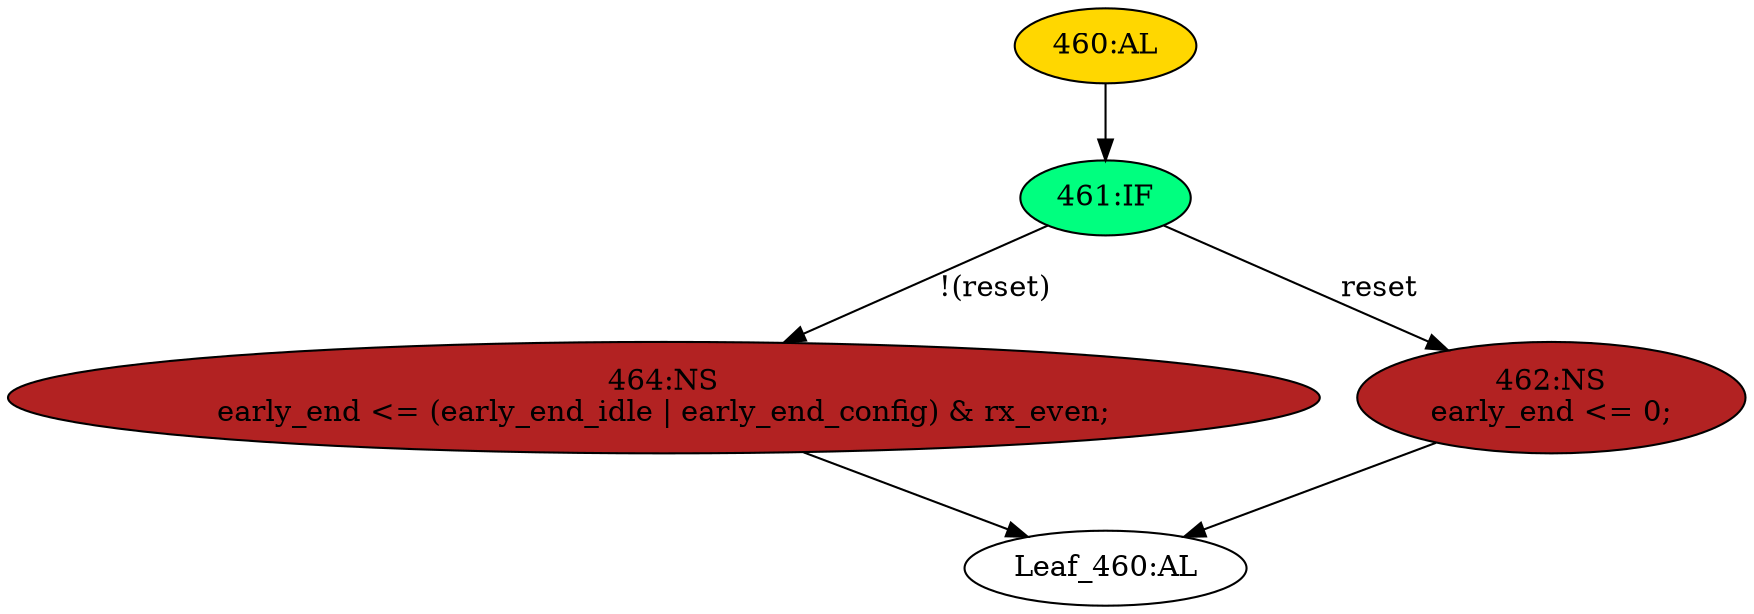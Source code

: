 strict digraph "" {
	node [label="\N"];
	"460:AL"	 [ast="<pyverilog.vparser.ast.Always object at 0x7f702a73b5d0>",
		clk_sens=True,
		fillcolor=gold,
		label="460:AL",
		sens="['ck', 'reset']",
		statements="[]",
		style=filled,
		typ=Always,
		use_var="['reset', 'early_end_config', 'early_end_idle', 'rx_even']"];
	"461:IF"	 [ast="<pyverilog.vparser.ast.IfStatement object at 0x7f702a73b290>",
		fillcolor=springgreen,
		label="461:IF",
		statements="[]",
		style=filled,
		typ=IfStatement];
	"460:AL" -> "461:IF"	 [cond="[]",
		lineno=None];
	"464:NS"	 [ast="<pyverilog.vparser.ast.NonblockingSubstitution object at 0x7f702a73b7d0>",
		fillcolor=firebrick,
		label="464:NS
early_end <= (early_end_idle | early_end_config) & rx_even;",
		statements="[<pyverilog.vparser.ast.NonblockingSubstitution object at 0x7f702a73b7d0>]",
		style=filled,
		typ=NonblockingSubstitution];
	"Leaf_460:AL"	 [def_var="['early_end']",
		label="Leaf_460:AL"];
	"464:NS" -> "Leaf_460:AL"	 [cond="[]",
		lineno=None];
	"461:IF" -> "464:NS"	 [cond="['reset']",
		label="!(reset)",
		lineno=461];
	"462:NS"	 [ast="<pyverilog.vparser.ast.NonblockingSubstitution object at 0x7f702a73ba90>",
		fillcolor=firebrick,
		label="462:NS
early_end <= 0;",
		statements="[<pyverilog.vparser.ast.NonblockingSubstitution object at 0x7f702a73ba90>]",
		style=filled,
		typ=NonblockingSubstitution];
	"461:IF" -> "462:NS"	 [cond="['reset']",
		label=reset,
		lineno=461];
	"462:NS" -> "Leaf_460:AL"	 [cond="[]",
		lineno=None];
}
